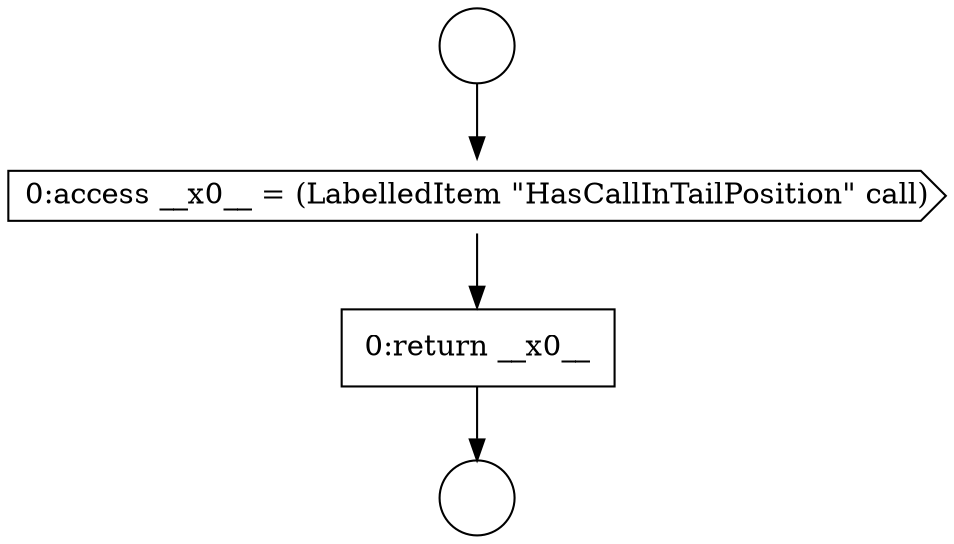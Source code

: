 digraph {
  node8997 [shape=circle label=" " color="black" fillcolor="white" style=filled]
  node8999 [shape=cds, label=<<font color="black">0:access __x0__ = (LabelledItem &quot;HasCallInTailPosition&quot; call)</font>> color="black" fillcolor="white" style=filled]
  node9000 [shape=none, margin=0, label=<<font color="black">
    <table border="0" cellborder="1" cellspacing="0" cellpadding="10">
      <tr><td align="left">0:return __x0__</td></tr>
    </table>
  </font>> color="black" fillcolor="white" style=filled]
  node8998 [shape=circle label=" " color="black" fillcolor="white" style=filled]
  node8997 -> node8999 [ color="black"]
  node8999 -> node9000 [ color="black"]
  node9000 -> node8998 [ color="black"]
}
